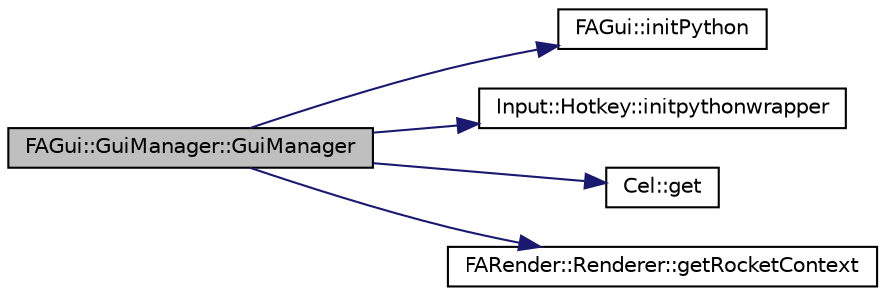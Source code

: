 digraph G
{
  edge [fontname="Helvetica",fontsize="10",labelfontname="Helvetica",labelfontsize="10"];
  node [fontname="Helvetica",fontsize="10",shape=record];
  rankdir="LR";
  Node1 [label="FAGui::GuiManager::GuiManager",height=0.2,width=0.4,color="black", fillcolor="grey75", style="filled" fontcolor="black"];
  Node1 -> Node2 [color="midnightblue",fontsize="10",style="solid",fontname="Helvetica"];
  Node2 [label="FAGui::initPython",height=0.2,width=0.4,color="black", fillcolor="white", style="filled",URL="$namespace_f_a_gui.html#af3f1c6ee8afa7e579b77ad7f95596fb8"];
  Node1 -> Node3 [color="midnightblue",fontsize="10",style="solid",fontname="Helvetica"];
  Node3 [label="Input::Hotkey::initpythonwrapper",height=0.2,width=0.4,color="black", fillcolor="white", style="filled",URL="$class_input_1_1_hotkey.html#acb265f8ec7121f3eb47a415b59bf3a23"];
  Node1 -> Node4 [color="midnightblue",fontsize="10",style="solid",fontname="Helvetica"];
  Node4 [label="Cel::get",height=0.2,width=0.4,color="black", fillcolor="white", style="filled",URL="$namespace_cel.html#a4e01b99470fde6ba49817d25dc1e2bc6"];
  Node1 -> Node5 [color="midnightblue",fontsize="10",style="solid",fontname="Helvetica"];
  Node5 [label="FARender::Renderer::getRocketContext",height=0.2,width=0.4,color="black", fillcolor="white", style="filled",URL="$class_f_a_render_1_1_renderer.html#a9f198f6d107afbe18b9f68231c4b2b8c"];
}
